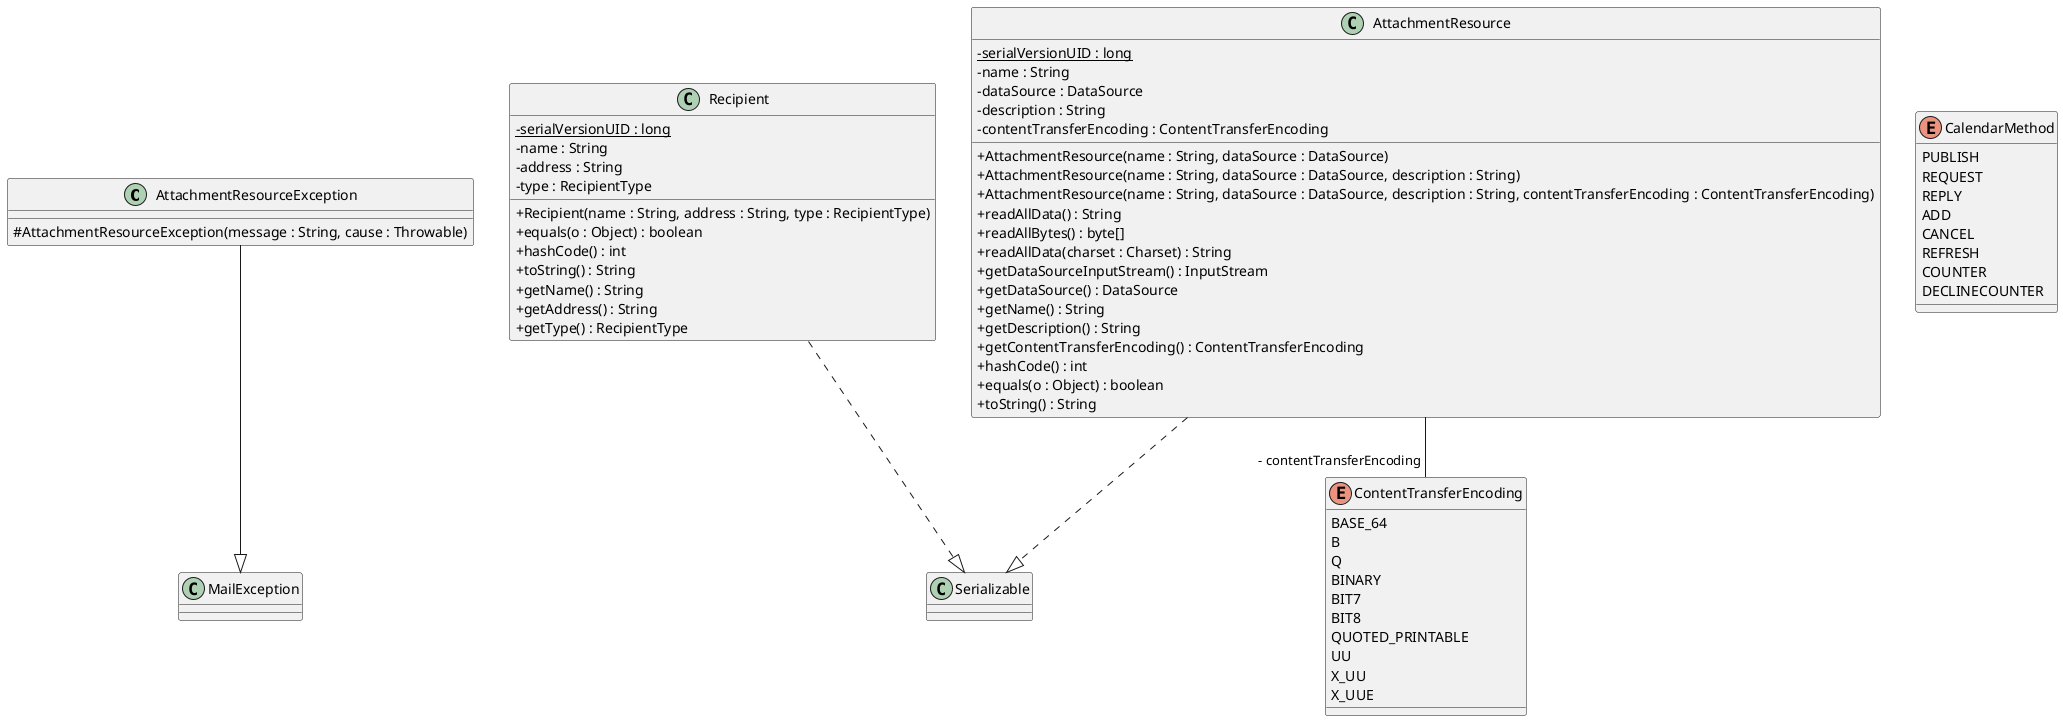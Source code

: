 @startuml
skinparam classAttributeIconSize 0
class AttachmentResourceException{
# AttachmentResourceException(message : String, cause : Throwable)
}
AttachmentResourceException --|> MailException
class AttachmentResource{
- {static} serialVersionUID : long
- name : String
- dataSource : DataSource
- description : String
- contentTransferEncoding : ContentTransferEncoding
+ AttachmentResource(name : String, dataSource : DataSource)
+ AttachmentResource(name : String, dataSource : DataSource, description : String)
+ AttachmentResource(name : String, dataSource : DataSource, description : String, contentTransferEncoding : ContentTransferEncoding)
+ readAllData() : String
+ readAllBytes() : byte[]
+ readAllData(charset : Charset) : String
+ getDataSourceInputStream() : InputStream
+ getDataSource() : DataSource
+ getName() : String
+ getDescription() : String
+ getContentTransferEncoding() : ContentTransferEncoding
+ hashCode() : int
+ equals(o : Object) : boolean
+ toString() : String
}
AttachmentResource ..|> Serializable
class Recipient{
- {static} serialVersionUID : long
- name : String
- address : String
- type : RecipientType
+ Recipient(name : String, address : String, type : RecipientType)
+ equals(o : Object) : boolean
+ hashCode() : int
+ toString() : String
+ getName() : String
+ getAddress() : String
+ getType() : RecipientType
}
Recipient ..|> Serializable
AttachmentResource--"- contentTransferEncoding" ContentTransferEncoding
enum CalendarMethod{
PUBLISH
REQUEST
REPLY
ADD
CANCEL
REFRESH
COUNTER
DECLINECOUNTER
}
enum ContentTransferEncoding{
BASE_64
B
Q
BINARY
BIT7
BIT8
QUOTED_PRINTABLE
UU
X_UU
X_UUE
}
@enduml
